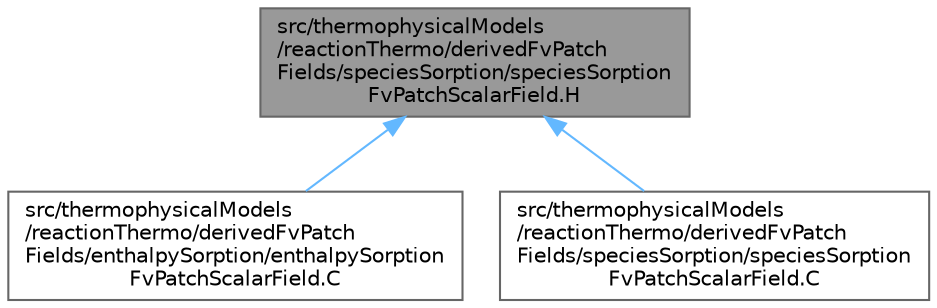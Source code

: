 digraph "src/thermophysicalModels/reactionThermo/derivedFvPatchFields/speciesSorption/speciesSorptionFvPatchScalarField.H"
{
 // LATEX_PDF_SIZE
  bgcolor="transparent";
  edge [fontname=Helvetica,fontsize=10,labelfontname=Helvetica,labelfontsize=10];
  node [fontname=Helvetica,fontsize=10,shape=box,height=0.2,width=0.4];
  Node1 [id="Node000001",label="src/thermophysicalModels\l/reactionThermo/derivedFvPatch\lFields/speciesSorption/speciesSorption\lFvPatchScalarField.H",height=0.2,width=0.4,color="gray40", fillcolor="grey60", style="filled", fontcolor="black",tooltip=" "];
  Node1 -> Node2 [id="edge1_Node000001_Node000002",dir="back",color="steelblue1",style="solid",tooltip=" "];
  Node2 [id="Node000002",label="src/thermophysicalModels\l/reactionThermo/derivedFvPatch\lFields/enthalpySorption/enthalpySorption\lFvPatchScalarField.C",height=0.2,width=0.4,color="grey40", fillcolor="white", style="filled",URL="$enthalpySorptionFvPatchScalarField_8C.html",tooltip=" "];
  Node1 -> Node3 [id="edge2_Node000001_Node000003",dir="back",color="steelblue1",style="solid",tooltip=" "];
  Node3 [id="Node000003",label="src/thermophysicalModels\l/reactionThermo/derivedFvPatch\lFields/speciesSorption/speciesSorption\lFvPatchScalarField.C",height=0.2,width=0.4,color="grey40", fillcolor="white", style="filled",URL="$speciesSorptionFvPatchScalarField_8C.html",tooltip=" "];
}

